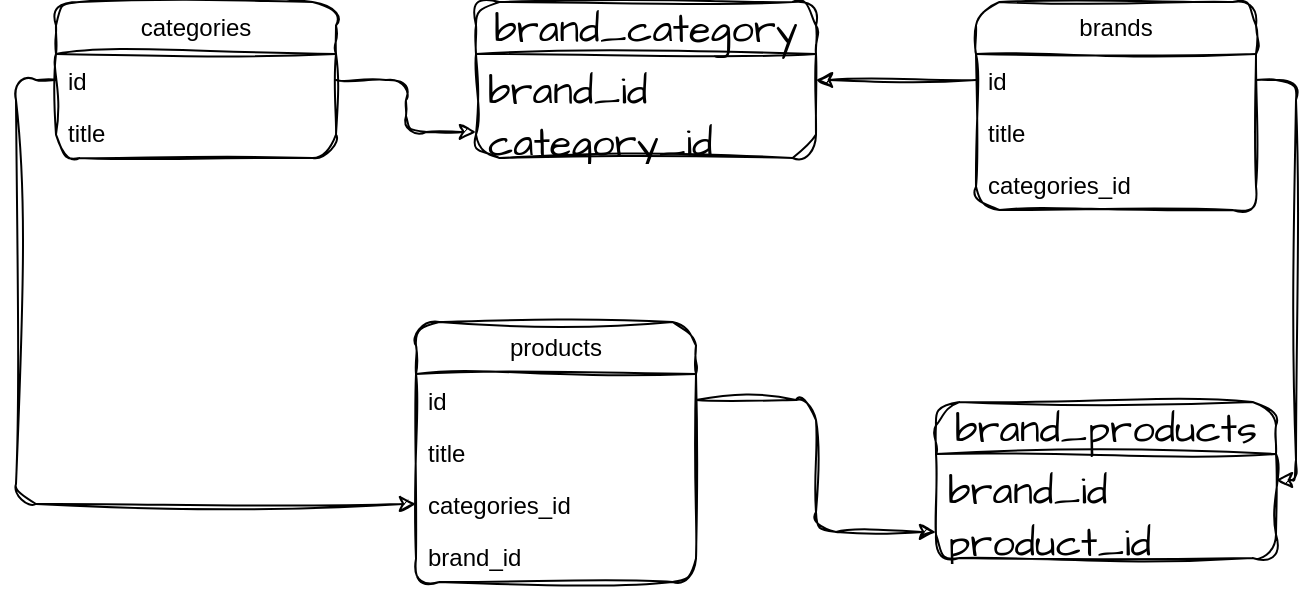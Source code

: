 <mxfile version="21.5.2" type="github">
  <diagram name="Страница 1" id="Da8_--umYUl1YWPq9q3Z">
    <mxGraphModel dx="956" dy="509" grid="1" gridSize="10" guides="1" tooltips="1" connect="0" arrows="1" fold="1" page="1" pageScale="1" pageWidth="4681" pageHeight="3300" background="#ffffff" math="0" shadow="0">
      <root>
        <mxCell id="0" />
        <mxCell id="1" parent="0" />
        <mxCell id="97w2wDo3JTDshsNrhWI0-1" value="categories" style="swimlane;fontStyle=0;childLayout=stackLayout;horizontal=1;startSize=26;fillColor=none;horizontalStack=0;resizeParent=1;resizeParentMax=0;resizeLast=0;collapsible=1;marginBottom=0;whiteSpace=wrap;html=1;rounded=1;sketch=1;curveFitting=1;jiggle=2;" vertex="1" parent="1">
          <mxGeometry x="230" y="160" width="140" height="78" as="geometry">
            <mxRectangle x="60" y="270" width="100" height="30" as="alternateBounds" />
          </mxGeometry>
        </mxCell>
        <mxCell id="97w2wDo3JTDshsNrhWI0-2" value="id" style="text;strokeColor=none;fillColor=none;align=left;verticalAlign=top;spacingLeft=4;spacingRight=4;overflow=hidden;rotatable=0;points=[[0,0.5],[1,0.5]];portConstraint=eastwest;whiteSpace=wrap;html=1;rounded=1;sketch=1;curveFitting=1;jiggle=2;" vertex="1" parent="97w2wDo3JTDshsNrhWI0-1">
          <mxGeometry y="26" width="140" height="26" as="geometry" />
        </mxCell>
        <mxCell id="97w2wDo3JTDshsNrhWI0-3" value="title" style="text;strokeColor=none;fillColor=none;align=left;verticalAlign=top;spacingLeft=4;spacingRight=4;overflow=hidden;rotatable=0;points=[[0,0.5],[1,0.5]];portConstraint=eastwest;whiteSpace=wrap;html=1;rounded=1;sketch=1;curveFitting=1;jiggle=2;" vertex="1" parent="97w2wDo3JTDshsNrhWI0-1">
          <mxGeometry y="52" width="140" height="26" as="geometry" />
        </mxCell>
        <mxCell id="97w2wDo3JTDshsNrhWI0-5" value="brands" style="swimlane;fontStyle=0;childLayout=stackLayout;horizontal=1;startSize=26;fillColor=none;horizontalStack=0;resizeParent=1;resizeParentMax=0;resizeLast=0;collapsible=1;marginBottom=0;whiteSpace=wrap;html=1;rounded=1;sketch=1;curveFitting=1;jiggle=2;" vertex="1" parent="1">
          <mxGeometry x="690" y="160" width="140" height="104" as="geometry">
            <mxRectangle x="60" y="270" width="100" height="30" as="alternateBounds" />
          </mxGeometry>
        </mxCell>
        <mxCell id="97w2wDo3JTDshsNrhWI0-6" value="id" style="text;strokeColor=none;fillColor=none;align=left;verticalAlign=top;spacingLeft=4;spacingRight=4;overflow=hidden;rotatable=0;points=[[0,0.5],[1,0.5]];portConstraint=eastwest;whiteSpace=wrap;html=1;rounded=1;sketch=1;curveFitting=1;jiggle=2;" vertex="1" parent="97w2wDo3JTDshsNrhWI0-5">
          <mxGeometry y="26" width="140" height="26" as="geometry" />
        </mxCell>
        <mxCell id="97w2wDo3JTDshsNrhWI0-7" value="title" style="text;strokeColor=none;fillColor=none;align=left;verticalAlign=top;spacingLeft=4;spacingRight=4;overflow=hidden;rotatable=0;points=[[0,0.5],[1,0.5]];portConstraint=eastwest;whiteSpace=wrap;html=1;rounded=1;sketch=1;curveFitting=1;jiggle=2;" vertex="1" parent="97w2wDo3JTDshsNrhWI0-5">
          <mxGeometry y="52" width="140" height="26" as="geometry" />
        </mxCell>
        <mxCell id="97w2wDo3JTDshsNrhWI0-8" value="categories_id" style="text;strokeColor=none;fillColor=none;align=left;verticalAlign=top;spacingLeft=4;spacingRight=4;overflow=hidden;rotatable=0;points=[[0,0.5],[1,0.5]];portConstraint=eastwest;whiteSpace=wrap;html=1;rounded=1;sketch=1;curveFitting=1;jiggle=2;" vertex="1" parent="97w2wDo3JTDshsNrhWI0-5">
          <mxGeometry y="78" width="140" height="26" as="geometry" />
        </mxCell>
        <mxCell id="97w2wDo3JTDshsNrhWI0-9" value="products" style="swimlane;fontStyle=0;childLayout=stackLayout;horizontal=1;startSize=26;fillColor=none;horizontalStack=0;resizeParent=1;resizeParentMax=0;resizeLast=0;collapsible=1;marginBottom=0;whiteSpace=wrap;html=1;rounded=1;sketch=1;curveFitting=1;jiggle=2;" vertex="1" parent="1">
          <mxGeometry x="410" y="320" width="140" height="130" as="geometry">
            <mxRectangle x="60" y="270" width="100" height="30" as="alternateBounds" />
          </mxGeometry>
        </mxCell>
        <mxCell id="97w2wDo3JTDshsNrhWI0-10" value="id" style="text;strokeColor=none;fillColor=none;align=left;verticalAlign=top;spacingLeft=4;spacingRight=4;overflow=hidden;rotatable=0;points=[[0,0.5],[1,0.5]];portConstraint=eastwest;whiteSpace=wrap;html=1;rounded=1;sketch=1;curveFitting=1;jiggle=2;" vertex="1" parent="97w2wDo3JTDshsNrhWI0-9">
          <mxGeometry y="26" width="140" height="26" as="geometry" />
        </mxCell>
        <mxCell id="97w2wDo3JTDshsNrhWI0-11" value="title" style="text;strokeColor=none;fillColor=none;align=left;verticalAlign=top;spacingLeft=4;spacingRight=4;overflow=hidden;rotatable=0;points=[[0,0.5],[1,0.5]];portConstraint=eastwest;whiteSpace=wrap;html=1;rounded=1;sketch=1;curveFitting=1;jiggle=2;" vertex="1" parent="97w2wDo3JTDshsNrhWI0-9">
          <mxGeometry y="52" width="140" height="26" as="geometry" />
        </mxCell>
        <mxCell id="97w2wDo3JTDshsNrhWI0-12" value="categories_id" style="text;strokeColor=none;fillColor=none;align=left;verticalAlign=top;spacingLeft=4;spacingRight=4;overflow=hidden;rotatable=0;points=[[0,0.5],[1,0.5]];portConstraint=eastwest;whiteSpace=wrap;html=1;rounded=1;sketch=1;curveFitting=1;jiggle=2;" vertex="1" parent="97w2wDo3JTDshsNrhWI0-9">
          <mxGeometry y="78" width="140" height="26" as="geometry" />
        </mxCell>
        <mxCell id="97w2wDo3JTDshsNrhWI0-13" value="brand_id" style="text;strokeColor=none;fillColor=none;align=left;verticalAlign=top;spacingLeft=4;spacingRight=4;overflow=hidden;rotatable=0;points=[[0,0.5],[1,0.5]];portConstraint=eastwest;whiteSpace=wrap;html=1;rounded=1;sketch=1;curveFitting=1;jiggle=2;" vertex="1" parent="97w2wDo3JTDshsNrhWI0-9">
          <mxGeometry y="104" width="140" height="26" as="geometry" />
        </mxCell>
        <mxCell id="97w2wDo3JTDshsNrhWI0-16" style="edgeStyle=orthogonalEdgeStyle;rounded=1;orthogonalLoop=1;jettySize=auto;html=1;exitX=0;exitY=0.5;exitDx=0;exitDy=0;entryX=0;entryY=0.5;entryDx=0;entryDy=0;sketch=1;curveFitting=1;jiggle=2;" edge="1" parent="1" source="97w2wDo3JTDshsNrhWI0-2" target="97w2wDo3JTDshsNrhWI0-12">
          <mxGeometry relative="1" as="geometry" />
        </mxCell>
        <mxCell id="97w2wDo3JTDshsNrhWI0-17" value="brand_category" style="swimlane;fontStyle=0;childLayout=stackLayout;horizontal=1;startSize=26;fillColor=none;horizontalStack=0;resizeParent=1;resizeParentMax=0;resizeLast=0;collapsible=1;marginBottom=0;whiteSpace=wrap;html=1;sketch=1;hachureGap=4;jiggle=2;curveFitting=1;fontFamily=Architects Daughter;fontSource=https%3A%2F%2Ffonts.googleapis.com%2Fcss%3Ffamily%3DArchitects%2BDaughter;fontSize=20;rounded=1;" vertex="1" parent="1">
          <mxGeometry x="440" y="160" width="170" height="78" as="geometry" />
        </mxCell>
        <mxCell id="97w2wDo3JTDshsNrhWI0-18" value="brand_id" style="text;strokeColor=none;fillColor=none;align=left;verticalAlign=top;spacingLeft=4;spacingRight=4;overflow=hidden;rotatable=0;points=[[0,0.5],[1,0.5]];portConstraint=eastwest;whiteSpace=wrap;html=1;fontSize=20;fontFamily=Architects Daughter;rounded=1;" vertex="1" parent="97w2wDo3JTDshsNrhWI0-17">
          <mxGeometry y="26" width="170" height="26" as="geometry" />
        </mxCell>
        <mxCell id="97w2wDo3JTDshsNrhWI0-19" value="category_id" style="text;strokeColor=none;fillColor=none;align=left;verticalAlign=top;spacingLeft=4;spacingRight=4;overflow=hidden;rotatable=0;points=[[0,0.5],[1,0.5]];portConstraint=eastwest;whiteSpace=wrap;html=1;fontSize=20;fontFamily=Architects Daughter;rounded=1;" vertex="1" parent="97w2wDo3JTDshsNrhWI0-17">
          <mxGeometry y="52" width="170" height="26" as="geometry" />
        </mxCell>
        <mxCell id="97w2wDo3JTDshsNrhWI0-21" style="edgeStyle=orthogonalEdgeStyle;rounded=1;sketch=1;hachureGap=4;jiggle=2;curveFitting=1;orthogonalLoop=1;jettySize=auto;html=1;fontFamily=Architects Daughter;fontSource=https%3A%2F%2Ffonts.googleapis.com%2Fcss%3Ffamily%3DArchitects%2BDaughter;fontSize=16;" edge="1" parent="1" source="97w2wDo3JTDshsNrhWI0-2" target="97w2wDo3JTDshsNrhWI0-19">
          <mxGeometry relative="1" as="geometry" />
        </mxCell>
        <mxCell id="97w2wDo3JTDshsNrhWI0-22" style="edgeStyle=orthogonalEdgeStyle;rounded=1;sketch=1;hachureGap=4;jiggle=2;curveFitting=1;orthogonalLoop=1;jettySize=auto;html=1;entryX=1;entryY=0.5;entryDx=0;entryDy=0;fontFamily=Architects Daughter;fontSource=https%3A%2F%2Ffonts.googleapis.com%2Fcss%3Ffamily%3DArchitects%2BDaughter;fontSize=16;" edge="1" parent="1" source="97w2wDo3JTDshsNrhWI0-6" target="97w2wDo3JTDshsNrhWI0-18">
          <mxGeometry relative="1" as="geometry" />
        </mxCell>
        <mxCell id="97w2wDo3JTDshsNrhWI0-23" value="brand_products" style="swimlane;fontStyle=0;childLayout=stackLayout;horizontal=1;startSize=26;fillColor=none;horizontalStack=0;resizeParent=1;resizeParentMax=0;resizeLast=0;collapsible=1;marginBottom=0;whiteSpace=wrap;html=1;sketch=1;hachureGap=4;jiggle=2;curveFitting=1;fontFamily=Architects Daughter;fontSource=https%3A%2F%2Ffonts.googleapis.com%2Fcss%3Ffamily%3DArchitects%2BDaughter;fontSize=20;rounded=1;" vertex="1" parent="1">
          <mxGeometry x="670" y="360" width="170" height="78" as="geometry" />
        </mxCell>
        <mxCell id="97w2wDo3JTDshsNrhWI0-24" value="brand_id" style="text;strokeColor=none;fillColor=none;align=left;verticalAlign=top;spacingLeft=4;spacingRight=4;overflow=hidden;rotatable=0;points=[[0,0.5],[1,0.5]];portConstraint=eastwest;whiteSpace=wrap;html=1;fontSize=20;fontFamily=Architects Daughter;rounded=1;" vertex="1" parent="97w2wDo3JTDshsNrhWI0-23">
          <mxGeometry y="26" width="170" height="26" as="geometry" />
        </mxCell>
        <mxCell id="97w2wDo3JTDshsNrhWI0-25" value="product_id" style="text;strokeColor=none;fillColor=none;align=left;verticalAlign=top;spacingLeft=4;spacingRight=4;overflow=hidden;rotatable=0;points=[[0,0.5],[1,0.5]];portConstraint=eastwest;whiteSpace=wrap;html=1;fontSize=20;fontFamily=Architects Daughter;rounded=1;" vertex="1" parent="97w2wDo3JTDshsNrhWI0-23">
          <mxGeometry y="52" width="170" height="26" as="geometry" />
        </mxCell>
        <mxCell id="97w2wDo3JTDshsNrhWI0-26" style="edgeStyle=orthogonalEdgeStyle;rounded=1;sketch=1;hachureGap=4;jiggle=2;curveFitting=1;orthogonalLoop=1;jettySize=auto;html=1;exitX=1;exitY=0.5;exitDx=0;exitDy=0;entryX=1;entryY=0.5;entryDx=0;entryDy=0;fontFamily=Architects Daughter;fontSource=https%3A%2F%2Ffonts.googleapis.com%2Fcss%3Ffamily%3DArchitects%2BDaughter;fontSize=16;" edge="1" parent="1" source="97w2wDo3JTDshsNrhWI0-6" target="97w2wDo3JTDshsNrhWI0-24">
          <mxGeometry relative="1" as="geometry" />
        </mxCell>
        <mxCell id="97w2wDo3JTDshsNrhWI0-27" style="edgeStyle=orthogonalEdgeStyle;rounded=1;sketch=1;hachureGap=4;jiggle=2;curveFitting=1;orthogonalLoop=1;jettySize=auto;html=1;exitX=1;exitY=0.5;exitDx=0;exitDy=0;entryX=0;entryY=0.5;entryDx=0;entryDy=0;fontFamily=Architects Daughter;fontSource=https%3A%2F%2Ffonts.googleapis.com%2Fcss%3Ffamily%3DArchitects%2BDaughter;fontSize=16;" edge="1" parent="1" source="97w2wDo3JTDshsNrhWI0-10" target="97w2wDo3JTDshsNrhWI0-25">
          <mxGeometry relative="1" as="geometry" />
        </mxCell>
      </root>
    </mxGraphModel>
  </diagram>
</mxfile>
